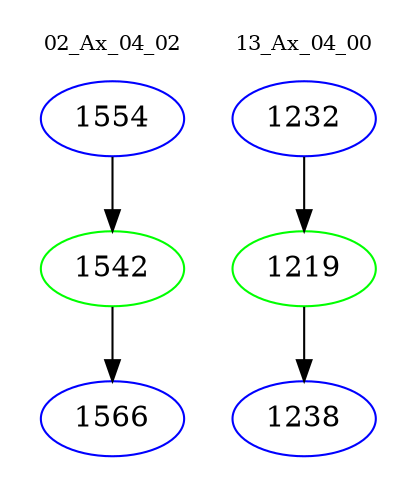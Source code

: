digraph{
subgraph cluster_0 {
color = white
label = "02_Ax_04_02";
fontsize=10;
T0_1554 [label="1554", color="blue"]
T0_1554 -> T0_1542 [color="black"]
T0_1542 [label="1542", color="green"]
T0_1542 -> T0_1566 [color="black"]
T0_1566 [label="1566", color="blue"]
}
subgraph cluster_1 {
color = white
label = "13_Ax_04_00";
fontsize=10;
T1_1232 [label="1232", color="blue"]
T1_1232 -> T1_1219 [color="black"]
T1_1219 [label="1219", color="green"]
T1_1219 -> T1_1238 [color="black"]
T1_1238 [label="1238", color="blue"]
}
}
